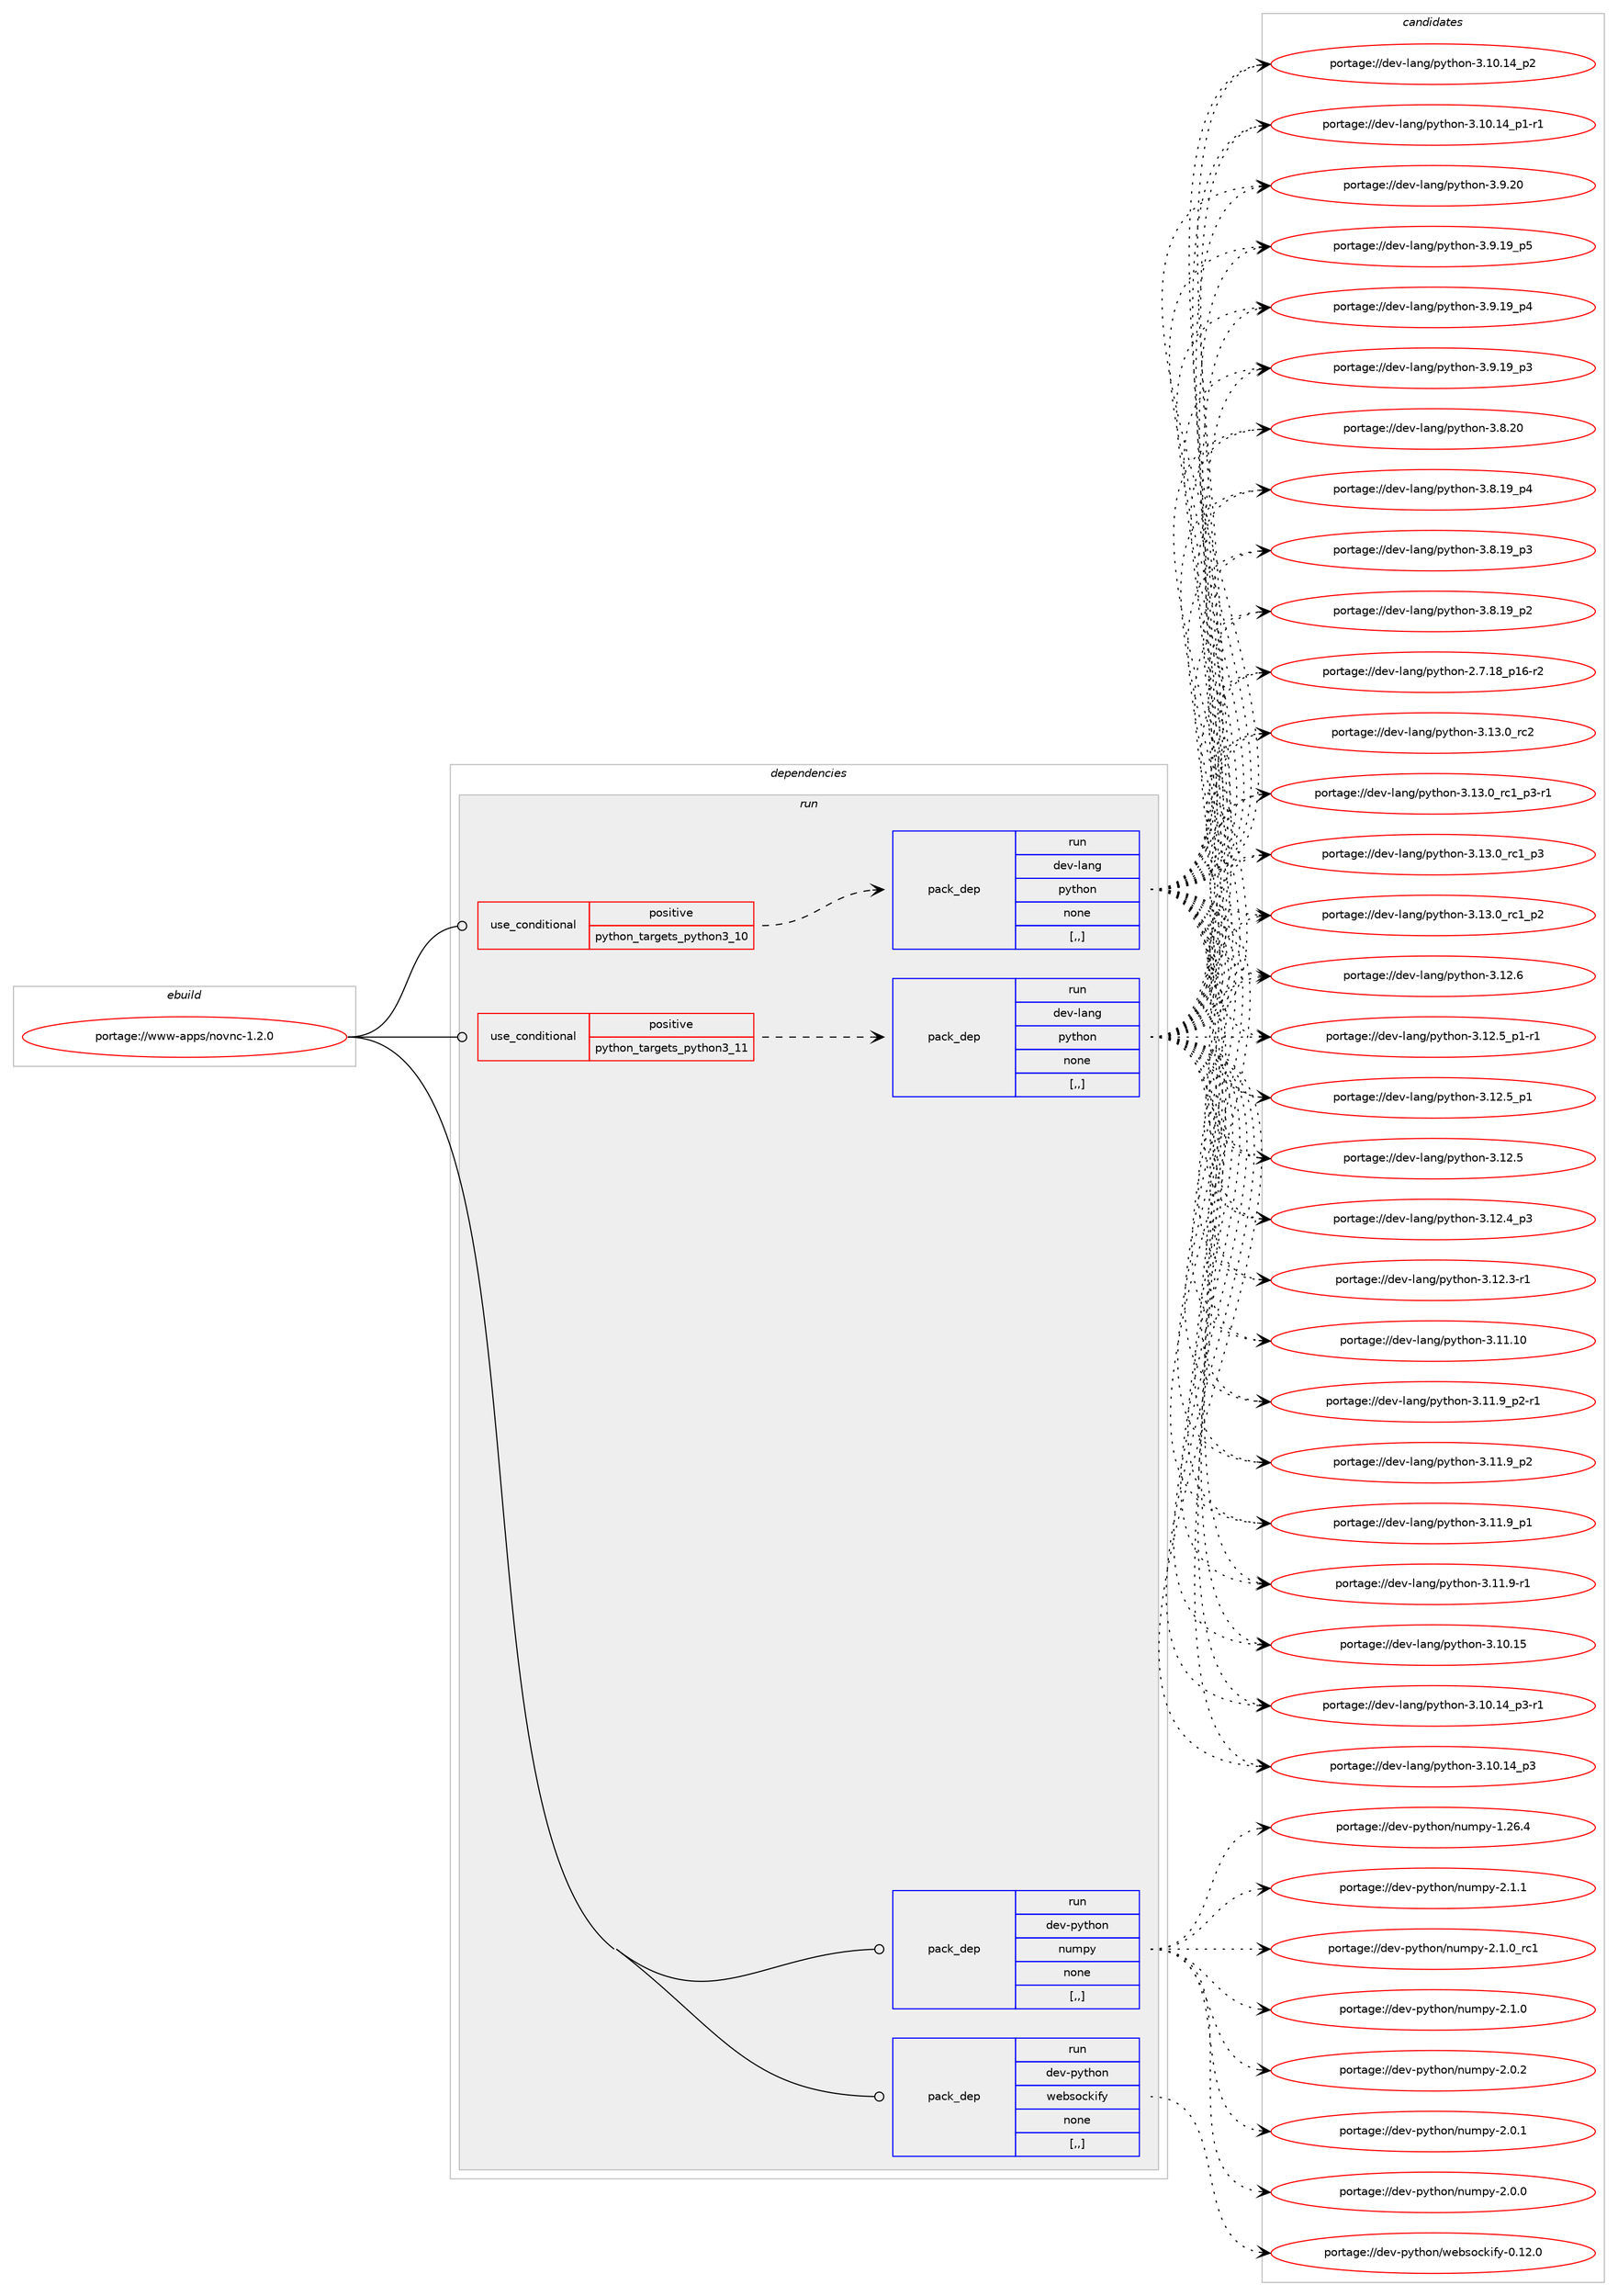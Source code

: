 digraph prolog {

# *************
# Graph options
# *************

newrank=true;
concentrate=true;
compound=true;
graph [rankdir=LR,fontname=Helvetica,fontsize=10,ranksep=1.5];#, ranksep=2.5, nodesep=0.2];
edge  [arrowhead=vee];
node  [fontname=Helvetica,fontsize=10];

# **********
# The ebuild
# **********

subgraph cluster_leftcol {
color=gray;
label=<<i>ebuild</i>>;
id [label="portage://www-apps/novnc-1.2.0", color=red, width=4, href="../www-apps/novnc-1.2.0.svg"];
}

# ****************
# The dependencies
# ****************

subgraph cluster_midcol {
color=gray;
label=<<i>dependencies</i>>;
subgraph cluster_compile {
fillcolor="#eeeeee";
style=filled;
label=<<i>compile</i>>;
}
subgraph cluster_compileandrun {
fillcolor="#eeeeee";
style=filled;
label=<<i>compile and run</i>>;
}
subgraph cluster_run {
fillcolor="#eeeeee";
style=filled;
label=<<i>run</i>>;
subgraph cond253662 {
dependency959391 [label=<<TABLE BORDER="0" CELLBORDER="1" CELLSPACING="0" CELLPADDING="4"><TR><TD ROWSPAN="3" CELLPADDING="10">use_conditional</TD></TR><TR><TD>positive</TD></TR><TR><TD>python_targets_python3_10</TD></TR></TABLE>>, shape=none, color=red];
subgraph pack698698 {
dependency959392 [label=<<TABLE BORDER="0" CELLBORDER="1" CELLSPACING="0" CELLPADDING="4" WIDTH="220"><TR><TD ROWSPAN="6" CELLPADDING="30">pack_dep</TD></TR><TR><TD WIDTH="110">run</TD></TR><TR><TD>dev-lang</TD></TR><TR><TD>python</TD></TR><TR><TD>none</TD></TR><TR><TD>[,,]</TD></TR></TABLE>>, shape=none, color=blue];
}
dependency959391:e -> dependency959392:w [weight=20,style="dashed",arrowhead="vee"];
}
id:e -> dependency959391:w [weight=20,style="solid",arrowhead="odot"];
subgraph cond253663 {
dependency959393 [label=<<TABLE BORDER="0" CELLBORDER="1" CELLSPACING="0" CELLPADDING="4"><TR><TD ROWSPAN="3" CELLPADDING="10">use_conditional</TD></TR><TR><TD>positive</TD></TR><TR><TD>python_targets_python3_11</TD></TR></TABLE>>, shape=none, color=red];
subgraph pack698699 {
dependency959394 [label=<<TABLE BORDER="0" CELLBORDER="1" CELLSPACING="0" CELLPADDING="4" WIDTH="220"><TR><TD ROWSPAN="6" CELLPADDING="30">pack_dep</TD></TR><TR><TD WIDTH="110">run</TD></TR><TR><TD>dev-lang</TD></TR><TR><TD>python</TD></TR><TR><TD>none</TD></TR><TR><TD>[,,]</TD></TR></TABLE>>, shape=none, color=blue];
}
dependency959393:e -> dependency959394:w [weight=20,style="dashed",arrowhead="vee"];
}
id:e -> dependency959393:w [weight=20,style="solid",arrowhead="odot"];
subgraph pack698700 {
dependency959395 [label=<<TABLE BORDER="0" CELLBORDER="1" CELLSPACING="0" CELLPADDING="4" WIDTH="220"><TR><TD ROWSPAN="6" CELLPADDING="30">pack_dep</TD></TR><TR><TD WIDTH="110">run</TD></TR><TR><TD>dev-python</TD></TR><TR><TD>numpy</TD></TR><TR><TD>none</TD></TR><TR><TD>[,,]</TD></TR></TABLE>>, shape=none, color=blue];
}
id:e -> dependency959395:w [weight=20,style="solid",arrowhead="odot"];
subgraph pack698701 {
dependency959396 [label=<<TABLE BORDER="0" CELLBORDER="1" CELLSPACING="0" CELLPADDING="4" WIDTH="220"><TR><TD ROWSPAN="6" CELLPADDING="30">pack_dep</TD></TR><TR><TD WIDTH="110">run</TD></TR><TR><TD>dev-python</TD></TR><TR><TD>websockify</TD></TR><TR><TD>none</TD></TR><TR><TD>[,,]</TD></TR></TABLE>>, shape=none, color=blue];
}
id:e -> dependency959396:w [weight=20,style="solid",arrowhead="odot"];
}
}

# **************
# The candidates
# **************

subgraph cluster_choices {
rank=same;
color=gray;
label=<<i>candidates</i>>;

subgraph choice698698 {
color=black;
nodesep=1;
choice10010111845108971101034711212111610411111045514649514648951149950 [label="portage://dev-lang/python-3.13.0_rc2", color=red, width=4,href="../dev-lang/python-3.13.0_rc2.svg"];
choice1001011184510897110103471121211161041111104551464951464895114994995112514511449 [label="portage://dev-lang/python-3.13.0_rc1_p3-r1", color=red, width=4,href="../dev-lang/python-3.13.0_rc1_p3-r1.svg"];
choice100101118451089711010347112121116104111110455146495146489511499499511251 [label="portage://dev-lang/python-3.13.0_rc1_p3", color=red, width=4,href="../dev-lang/python-3.13.0_rc1_p3.svg"];
choice100101118451089711010347112121116104111110455146495146489511499499511250 [label="portage://dev-lang/python-3.13.0_rc1_p2", color=red, width=4,href="../dev-lang/python-3.13.0_rc1_p2.svg"];
choice10010111845108971101034711212111610411111045514649504654 [label="portage://dev-lang/python-3.12.6", color=red, width=4,href="../dev-lang/python-3.12.6.svg"];
choice1001011184510897110103471121211161041111104551464950465395112494511449 [label="portage://dev-lang/python-3.12.5_p1-r1", color=red, width=4,href="../dev-lang/python-3.12.5_p1-r1.svg"];
choice100101118451089711010347112121116104111110455146495046539511249 [label="portage://dev-lang/python-3.12.5_p1", color=red, width=4,href="../dev-lang/python-3.12.5_p1.svg"];
choice10010111845108971101034711212111610411111045514649504653 [label="portage://dev-lang/python-3.12.5", color=red, width=4,href="../dev-lang/python-3.12.5.svg"];
choice100101118451089711010347112121116104111110455146495046529511251 [label="portage://dev-lang/python-3.12.4_p3", color=red, width=4,href="../dev-lang/python-3.12.4_p3.svg"];
choice100101118451089711010347112121116104111110455146495046514511449 [label="portage://dev-lang/python-3.12.3-r1", color=red, width=4,href="../dev-lang/python-3.12.3-r1.svg"];
choice1001011184510897110103471121211161041111104551464949464948 [label="portage://dev-lang/python-3.11.10", color=red, width=4,href="../dev-lang/python-3.11.10.svg"];
choice1001011184510897110103471121211161041111104551464949465795112504511449 [label="portage://dev-lang/python-3.11.9_p2-r1", color=red, width=4,href="../dev-lang/python-3.11.9_p2-r1.svg"];
choice100101118451089711010347112121116104111110455146494946579511250 [label="portage://dev-lang/python-3.11.9_p2", color=red, width=4,href="../dev-lang/python-3.11.9_p2.svg"];
choice100101118451089711010347112121116104111110455146494946579511249 [label="portage://dev-lang/python-3.11.9_p1", color=red, width=4,href="../dev-lang/python-3.11.9_p1.svg"];
choice100101118451089711010347112121116104111110455146494946574511449 [label="portage://dev-lang/python-3.11.9-r1", color=red, width=4,href="../dev-lang/python-3.11.9-r1.svg"];
choice1001011184510897110103471121211161041111104551464948464953 [label="portage://dev-lang/python-3.10.15", color=red, width=4,href="../dev-lang/python-3.10.15.svg"];
choice100101118451089711010347112121116104111110455146494846495295112514511449 [label="portage://dev-lang/python-3.10.14_p3-r1", color=red, width=4,href="../dev-lang/python-3.10.14_p3-r1.svg"];
choice10010111845108971101034711212111610411111045514649484649529511251 [label="portage://dev-lang/python-3.10.14_p3", color=red, width=4,href="../dev-lang/python-3.10.14_p3.svg"];
choice10010111845108971101034711212111610411111045514649484649529511250 [label="portage://dev-lang/python-3.10.14_p2", color=red, width=4,href="../dev-lang/python-3.10.14_p2.svg"];
choice100101118451089711010347112121116104111110455146494846495295112494511449 [label="portage://dev-lang/python-3.10.14_p1-r1", color=red, width=4,href="../dev-lang/python-3.10.14_p1-r1.svg"];
choice10010111845108971101034711212111610411111045514657465048 [label="portage://dev-lang/python-3.9.20", color=red, width=4,href="../dev-lang/python-3.9.20.svg"];
choice100101118451089711010347112121116104111110455146574649579511253 [label="portage://dev-lang/python-3.9.19_p5", color=red, width=4,href="../dev-lang/python-3.9.19_p5.svg"];
choice100101118451089711010347112121116104111110455146574649579511252 [label="portage://dev-lang/python-3.9.19_p4", color=red, width=4,href="../dev-lang/python-3.9.19_p4.svg"];
choice100101118451089711010347112121116104111110455146574649579511251 [label="portage://dev-lang/python-3.9.19_p3", color=red, width=4,href="../dev-lang/python-3.9.19_p3.svg"];
choice10010111845108971101034711212111610411111045514656465048 [label="portage://dev-lang/python-3.8.20", color=red, width=4,href="../dev-lang/python-3.8.20.svg"];
choice100101118451089711010347112121116104111110455146564649579511252 [label="portage://dev-lang/python-3.8.19_p4", color=red, width=4,href="../dev-lang/python-3.8.19_p4.svg"];
choice100101118451089711010347112121116104111110455146564649579511251 [label="portage://dev-lang/python-3.8.19_p3", color=red, width=4,href="../dev-lang/python-3.8.19_p3.svg"];
choice100101118451089711010347112121116104111110455146564649579511250 [label="portage://dev-lang/python-3.8.19_p2", color=red, width=4,href="../dev-lang/python-3.8.19_p2.svg"];
choice100101118451089711010347112121116104111110455046554649569511249544511450 [label="portage://dev-lang/python-2.7.18_p16-r2", color=red, width=4,href="../dev-lang/python-2.7.18_p16-r2.svg"];
dependency959392:e -> choice10010111845108971101034711212111610411111045514649514648951149950:w [style=dotted,weight="100"];
dependency959392:e -> choice1001011184510897110103471121211161041111104551464951464895114994995112514511449:w [style=dotted,weight="100"];
dependency959392:e -> choice100101118451089711010347112121116104111110455146495146489511499499511251:w [style=dotted,weight="100"];
dependency959392:e -> choice100101118451089711010347112121116104111110455146495146489511499499511250:w [style=dotted,weight="100"];
dependency959392:e -> choice10010111845108971101034711212111610411111045514649504654:w [style=dotted,weight="100"];
dependency959392:e -> choice1001011184510897110103471121211161041111104551464950465395112494511449:w [style=dotted,weight="100"];
dependency959392:e -> choice100101118451089711010347112121116104111110455146495046539511249:w [style=dotted,weight="100"];
dependency959392:e -> choice10010111845108971101034711212111610411111045514649504653:w [style=dotted,weight="100"];
dependency959392:e -> choice100101118451089711010347112121116104111110455146495046529511251:w [style=dotted,weight="100"];
dependency959392:e -> choice100101118451089711010347112121116104111110455146495046514511449:w [style=dotted,weight="100"];
dependency959392:e -> choice1001011184510897110103471121211161041111104551464949464948:w [style=dotted,weight="100"];
dependency959392:e -> choice1001011184510897110103471121211161041111104551464949465795112504511449:w [style=dotted,weight="100"];
dependency959392:e -> choice100101118451089711010347112121116104111110455146494946579511250:w [style=dotted,weight="100"];
dependency959392:e -> choice100101118451089711010347112121116104111110455146494946579511249:w [style=dotted,weight="100"];
dependency959392:e -> choice100101118451089711010347112121116104111110455146494946574511449:w [style=dotted,weight="100"];
dependency959392:e -> choice1001011184510897110103471121211161041111104551464948464953:w [style=dotted,weight="100"];
dependency959392:e -> choice100101118451089711010347112121116104111110455146494846495295112514511449:w [style=dotted,weight="100"];
dependency959392:e -> choice10010111845108971101034711212111610411111045514649484649529511251:w [style=dotted,weight="100"];
dependency959392:e -> choice10010111845108971101034711212111610411111045514649484649529511250:w [style=dotted,weight="100"];
dependency959392:e -> choice100101118451089711010347112121116104111110455146494846495295112494511449:w [style=dotted,weight="100"];
dependency959392:e -> choice10010111845108971101034711212111610411111045514657465048:w [style=dotted,weight="100"];
dependency959392:e -> choice100101118451089711010347112121116104111110455146574649579511253:w [style=dotted,weight="100"];
dependency959392:e -> choice100101118451089711010347112121116104111110455146574649579511252:w [style=dotted,weight="100"];
dependency959392:e -> choice100101118451089711010347112121116104111110455146574649579511251:w [style=dotted,weight="100"];
dependency959392:e -> choice10010111845108971101034711212111610411111045514656465048:w [style=dotted,weight="100"];
dependency959392:e -> choice100101118451089711010347112121116104111110455146564649579511252:w [style=dotted,weight="100"];
dependency959392:e -> choice100101118451089711010347112121116104111110455146564649579511251:w [style=dotted,weight="100"];
dependency959392:e -> choice100101118451089711010347112121116104111110455146564649579511250:w [style=dotted,weight="100"];
dependency959392:e -> choice100101118451089711010347112121116104111110455046554649569511249544511450:w [style=dotted,weight="100"];
}
subgraph choice698699 {
color=black;
nodesep=1;
choice10010111845108971101034711212111610411111045514649514648951149950 [label="portage://dev-lang/python-3.13.0_rc2", color=red, width=4,href="../dev-lang/python-3.13.0_rc2.svg"];
choice1001011184510897110103471121211161041111104551464951464895114994995112514511449 [label="portage://dev-lang/python-3.13.0_rc1_p3-r1", color=red, width=4,href="../dev-lang/python-3.13.0_rc1_p3-r1.svg"];
choice100101118451089711010347112121116104111110455146495146489511499499511251 [label="portage://dev-lang/python-3.13.0_rc1_p3", color=red, width=4,href="../dev-lang/python-3.13.0_rc1_p3.svg"];
choice100101118451089711010347112121116104111110455146495146489511499499511250 [label="portage://dev-lang/python-3.13.0_rc1_p2", color=red, width=4,href="../dev-lang/python-3.13.0_rc1_p2.svg"];
choice10010111845108971101034711212111610411111045514649504654 [label="portage://dev-lang/python-3.12.6", color=red, width=4,href="../dev-lang/python-3.12.6.svg"];
choice1001011184510897110103471121211161041111104551464950465395112494511449 [label="portage://dev-lang/python-3.12.5_p1-r1", color=red, width=4,href="../dev-lang/python-3.12.5_p1-r1.svg"];
choice100101118451089711010347112121116104111110455146495046539511249 [label="portage://dev-lang/python-3.12.5_p1", color=red, width=4,href="../dev-lang/python-3.12.5_p1.svg"];
choice10010111845108971101034711212111610411111045514649504653 [label="portage://dev-lang/python-3.12.5", color=red, width=4,href="../dev-lang/python-3.12.5.svg"];
choice100101118451089711010347112121116104111110455146495046529511251 [label="portage://dev-lang/python-3.12.4_p3", color=red, width=4,href="../dev-lang/python-3.12.4_p3.svg"];
choice100101118451089711010347112121116104111110455146495046514511449 [label="portage://dev-lang/python-3.12.3-r1", color=red, width=4,href="../dev-lang/python-3.12.3-r1.svg"];
choice1001011184510897110103471121211161041111104551464949464948 [label="portage://dev-lang/python-3.11.10", color=red, width=4,href="../dev-lang/python-3.11.10.svg"];
choice1001011184510897110103471121211161041111104551464949465795112504511449 [label="portage://dev-lang/python-3.11.9_p2-r1", color=red, width=4,href="../dev-lang/python-3.11.9_p2-r1.svg"];
choice100101118451089711010347112121116104111110455146494946579511250 [label="portage://dev-lang/python-3.11.9_p2", color=red, width=4,href="../dev-lang/python-3.11.9_p2.svg"];
choice100101118451089711010347112121116104111110455146494946579511249 [label="portage://dev-lang/python-3.11.9_p1", color=red, width=4,href="../dev-lang/python-3.11.9_p1.svg"];
choice100101118451089711010347112121116104111110455146494946574511449 [label="portage://dev-lang/python-3.11.9-r1", color=red, width=4,href="../dev-lang/python-3.11.9-r1.svg"];
choice1001011184510897110103471121211161041111104551464948464953 [label="portage://dev-lang/python-3.10.15", color=red, width=4,href="../dev-lang/python-3.10.15.svg"];
choice100101118451089711010347112121116104111110455146494846495295112514511449 [label="portage://dev-lang/python-3.10.14_p3-r1", color=red, width=4,href="../dev-lang/python-3.10.14_p3-r1.svg"];
choice10010111845108971101034711212111610411111045514649484649529511251 [label="portage://dev-lang/python-3.10.14_p3", color=red, width=4,href="../dev-lang/python-3.10.14_p3.svg"];
choice10010111845108971101034711212111610411111045514649484649529511250 [label="portage://dev-lang/python-3.10.14_p2", color=red, width=4,href="../dev-lang/python-3.10.14_p2.svg"];
choice100101118451089711010347112121116104111110455146494846495295112494511449 [label="portage://dev-lang/python-3.10.14_p1-r1", color=red, width=4,href="../dev-lang/python-3.10.14_p1-r1.svg"];
choice10010111845108971101034711212111610411111045514657465048 [label="portage://dev-lang/python-3.9.20", color=red, width=4,href="../dev-lang/python-3.9.20.svg"];
choice100101118451089711010347112121116104111110455146574649579511253 [label="portage://dev-lang/python-3.9.19_p5", color=red, width=4,href="../dev-lang/python-3.9.19_p5.svg"];
choice100101118451089711010347112121116104111110455146574649579511252 [label="portage://dev-lang/python-3.9.19_p4", color=red, width=4,href="../dev-lang/python-3.9.19_p4.svg"];
choice100101118451089711010347112121116104111110455146574649579511251 [label="portage://dev-lang/python-3.9.19_p3", color=red, width=4,href="../dev-lang/python-3.9.19_p3.svg"];
choice10010111845108971101034711212111610411111045514656465048 [label="portage://dev-lang/python-3.8.20", color=red, width=4,href="../dev-lang/python-3.8.20.svg"];
choice100101118451089711010347112121116104111110455146564649579511252 [label="portage://dev-lang/python-3.8.19_p4", color=red, width=4,href="../dev-lang/python-3.8.19_p4.svg"];
choice100101118451089711010347112121116104111110455146564649579511251 [label="portage://dev-lang/python-3.8.19_p3", color=red, width=4,href="../dev-lang/python-3.8.19_p3.svg"];
choice100101118451089711010347112121116104111110455146564649579511250 [label="portage://dev-lang/python-3.8.19_p2", color=red, width=4,href="../dev-lang/python-3.8.19_p2.svg"];
choice100101118451089711010347112121116104111110455046554649569511249544511450 [label="portage://dev-lang/python-2.7.18_p16-r2", color=red, width=4,href="../dev-lang/python-2.7.18_p16-r2.svg"];
dependency959394:e -> choice10010111845108971101034711212111610411111045514649514648951149950:w [style=dotted,weight="100"];
dependency959394:e -> choice1001011184510897110103471121211161041111104551464951464895114994995112514511449:w [style=dotted,weight="100"];
dependency959394:e -> choice100101118451089711010347112121116104111110455146495146489511499499511251:w [style=dotted,weight="100"];
dependency959394:e -> choice100101118451089711010347112121116104111110455146495146489511499499511250:w [style=dotted,weight="100"];
dependency959394:e -> choice10010111845108971101034711212111610411111045514649504654:w [style=dotted,weight="100"];
dependency959394:e -> choice1001011184510897110103471121211161041111104551464950465395112494511449:w [style=dotted,weight="100"];
dependency959394:e -> choice100101118451089711010347112121116104111110455146495046539511249:w [style=dotted,weight="100"];
dependency959394:e -> choice10010111845108971101034711212111610411111045514649504653:w [style=dotted,weight="100"];
dependency959394:e -> choice100101118451089711010347112121116104111110455146495046529511251:w [style=dotted,weight="100"];
dependency959394:e -> choice100101118451089711010347112121116104111110455146495046514511449:w [style=dotted,weight="100"];
dependency959394:e -> choice1001011184510897110103471121211161041111104551464949464948:w [style=dotted,weight="100"];
dependency959394:e -> choice1001011184510897110103471121211161041111104551464949465795112504511449:w [style=dotted,weight="100"];
dependency959394:e -> choice100101118451089711010347112121116104111110455146494946579511250:w [style=dotted,weight="100"];
dependency959394:e -> choice100101118451089711010347112121116104111110455146494946579511249:w [style=dotted,weight="100"];
dependency959394:e -> choice100101118451089711010347112121116104111110455146494946574511449:w [style=dotted,weight="100"];
dependency959394:e -> choice1001011184510897110103471121211161041111104551464948464953:w [style=dotted,weight="100"];
dependency959394:e -> choice100101118451089711010347112121116104111110455146494846495295112514511449:w [style=dotted,weight="100"];
dependency959394:e -> choice10010111845108971101034711212111610411111045514649484649529511251:w [style=dotted,weight="100"];
dependency959394:e -> choice10010111845108971101034711212111610411111045514649484649529511250:w [style=dotted,weight="100"];
dependency959394:e -> choice100101118451089711010347112121116104111110455146494846495295112494511449:w [style=dotted,weight="100"];
dependency959394:e -> choice10010111845108971101034711212111610411111045514657465048:w [style=dotted,weight="100"];
dependency959394:e -> choice100101118451089711010347112121116104111110455146574649579511253:w [style=dotted,weight="100"];
dependency959394:e -> choice100101118451089711010347112121116104111110455146574649579511252:w [style=dotted,weight="100"];
dependency959394:e -> choice100101118451089711010347112121116104111110455146574649579511251:w [style=dotted,weight="100"];
dependency959394:e -> choice10010111845108971101034711212111610411111045514656465048:w [style=dotted,weight="100"];
dependency959394:e -> choice100101118451089711010347112121116104111110455146564649579511252:w [style=dotted,weight="100"];
dependency959394:e -> choice100101118451089711010347112121116104111110455146564649579511251:w [style=dotted,weight="100"];
dependency959394:e -> choice100101118451089711010347112121116104111110455146564649579511250:w [style=dotted,weight="100"];
dependency959394:e -> choice100101118451089711010347112121116104111110455046554649569511249544511450:w [style=dotted,weight="100"];
}
subgraph choice698700 {
color=black;
nodesep=1;
choice1001011184511212111610411111047110117109112121455046494649 [label="portage://dev-python/numpy-2.1.1", color=red, width=4,href="../dev-python/numpy-2.1.1.svg"];
choice1001011184511212111610411111047110117109112121455046494648951149949 [label="portage://dev-python/numpy-2.1.0_rc1", color=red, width=4,href="../dev-python/numpy-2.1.0_rc1.svg"];
choice1001011184511212111610411111047110117109112121455046494648 [label="portage://dev-python/numpy-2.1.0", color=red, width=4,href="../dev-python/numpy-2.1.0.svg"];
choice1001011184511212111610411111047110117109112121455046484650 [label="portage://dev-python/numpy-2.0.2", color=red, width=4,href="../dev-python/numpy-2.0.2.svg"];
choice1001011184511212111610411111047110117109112121455046484649 [label="portage://dev-python/numpy-2.0.1", color=red, width=4,href="../dev-python/numpy-2.0.1.svg"];
choice1001011184511212111610411111047110117109112121455046484648 [label="portage://dev-python/numpy-2.0.0", color=red, width=4,href="../dev-python/numpy-2.0.0.svg"];
choice100101118451121211161041111104711011710911212145494650544652 [label="portage://dev-python/numpy-1.26.4", color=red, width=4,href="../dev-python/numpy-1.26.4.svg"];
dependency959395:e -> choice1001011184511212111610411111047110117109112121455046494649:w [style=dotted,weight="100"];
dependency959395:e -> choice1001011184511212111610411111047110117109112121455046494648951149949:w [style=dotted,weight="100"];
dependency959395:e -> choice1001011184511212111610411111047110117109112121455046494648:w [style=dotted,weight="100"];
dependency959395:e -> choice1001011184511212111610411111047110117109112121455046484650:w [style=dotted,weight="100"];
dependency959395:e -> choice1001011184511212111610411111047110117109112121455046484649:w [style=dotted,weight="100"];
dependency959395:e -> choice1001011184511212111610411111047110117109112121455046484648:w [style=dotted,weight="100"];
dependency959395:e -> choice100101118451121211161041111104711011710911212145494650544652:w [style=dotted,weight="100"];
}
subgraph choice698701 {
color=black;
nodesep=1;
choice1001011184511212111610411111047119101981151119910710510212145484649504648 [label="portage://dev-python/websockify-0.12.0", color=red, width=4,href="../dev-python/websockify-0.12.0.svg"];
dependency959396:e -> choice1001011184511212111610411111047119101981151119910710510212145484649504648:w [style=dotted,weight="100"];
}
}

}
